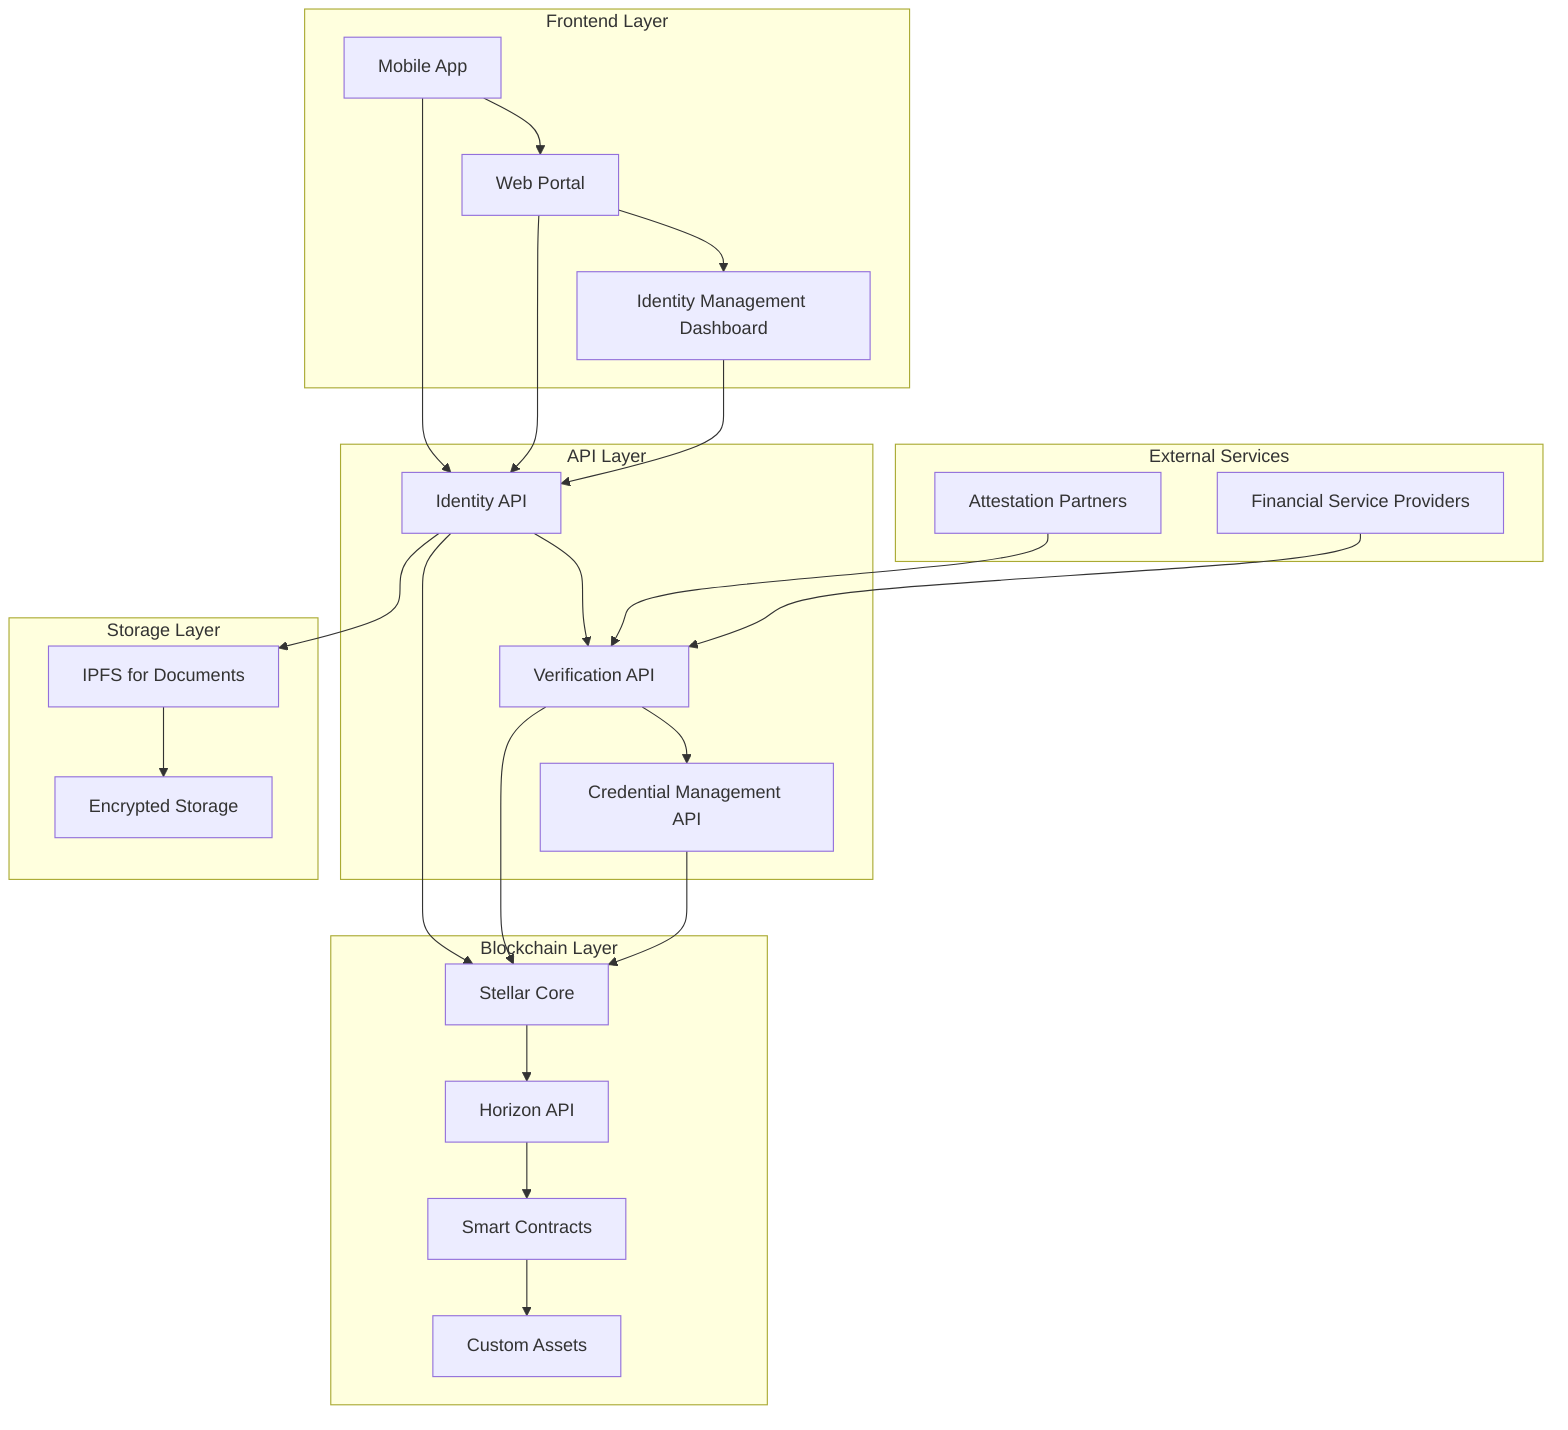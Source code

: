graph TD
    subgraph "Frontend Layer"
        A[Mobile App] --> B[Web Portal]
        B --> C[Identity Management Dashboard]
    end
    
    subgraph "API Layer"
        D[Identity API] --> E[Verification API]
        E --> F[Credential Management API]
    end
    
    subgraph "Blockchain Layer"
        G[Stellar Core] --> H[Horizon API]
        H --> I[Smart Contracts]
        I --> J[Custom Assets]
    end
    
    subgraph "Storage Layer"
        K[IPFS for Documents] --> L[Encrypted Storage]
    end
    
    A --> D
    B --> D
    C --> D
    D --> G
    E --> G
    F --> G
    D --> K
    
    subgraph "External Services"
        M[Attestation Partners] --> E
        N[Financial Service Providers] --> E
    end